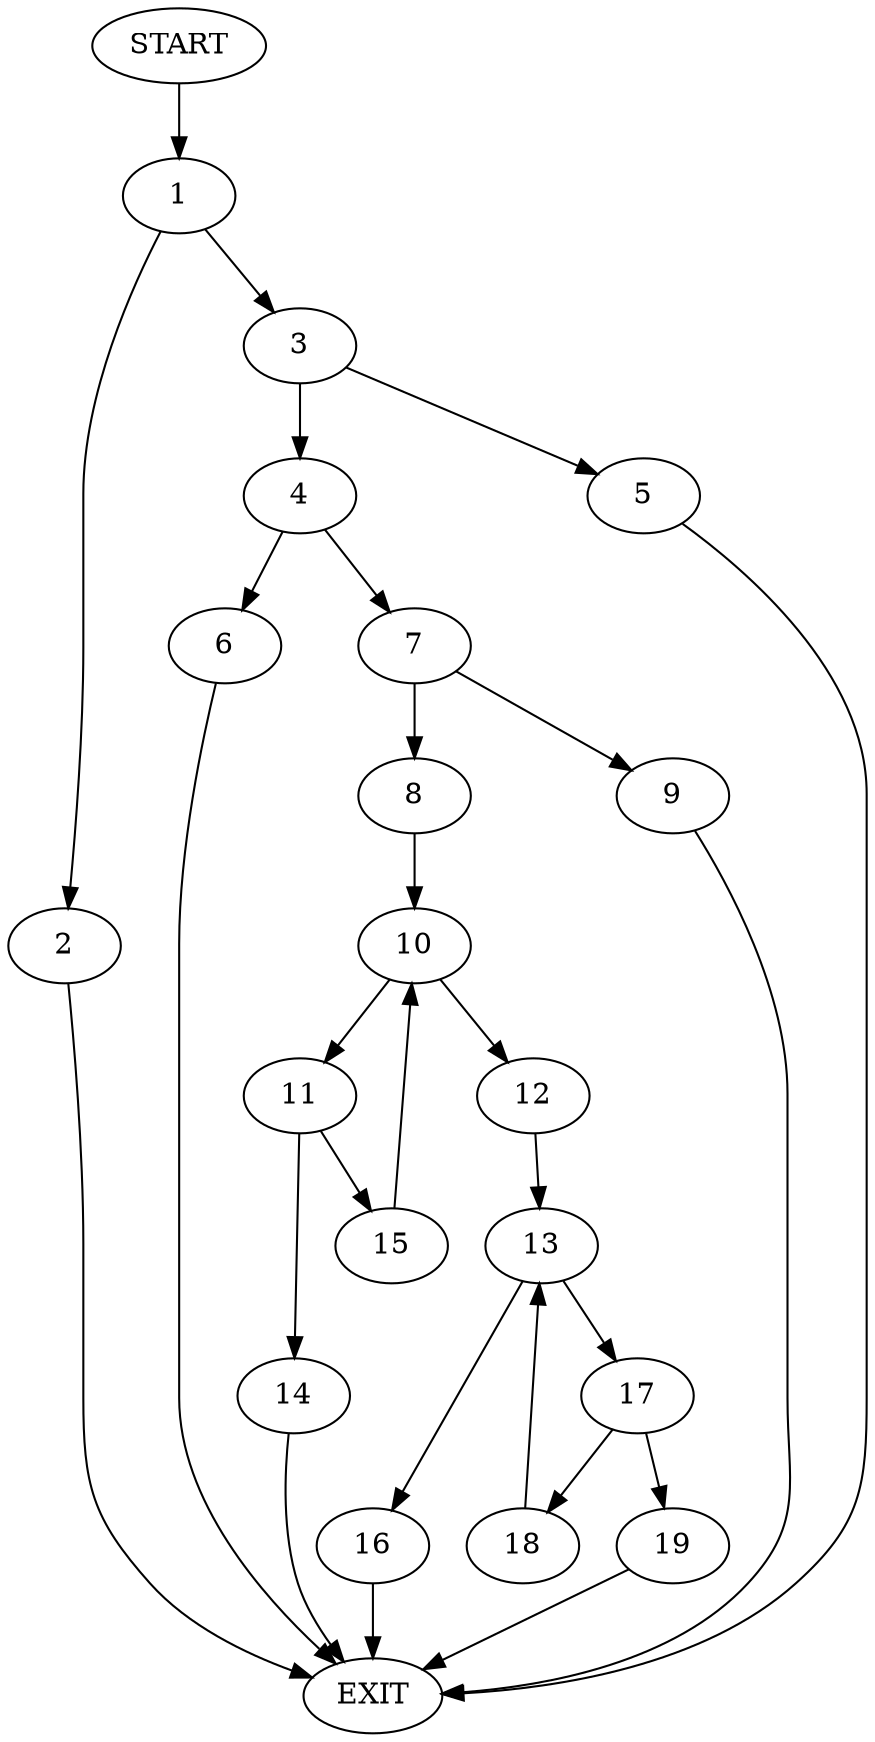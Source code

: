 digraph {
0 [label="START"]
20 [label="EXIT"]
0 -> 1
1 -> 2
1 -> 3
3 -> 4
3 -> 5
2 -> 20
5 -> 20
4 -> 6
4 -> 7
6 -> 20
7 -> 8
7 -> 9
9 -> 20
8 -> 10
10 -> 11
10 -> 12
12 -> 13
11 -> 14
11 -> 15
15 -> 10
14 -> 20
13 -> 16
13 -> 17
16 -> 20
17 -> 18
17 -> 19
19 -> 20
18 -> 13
}
